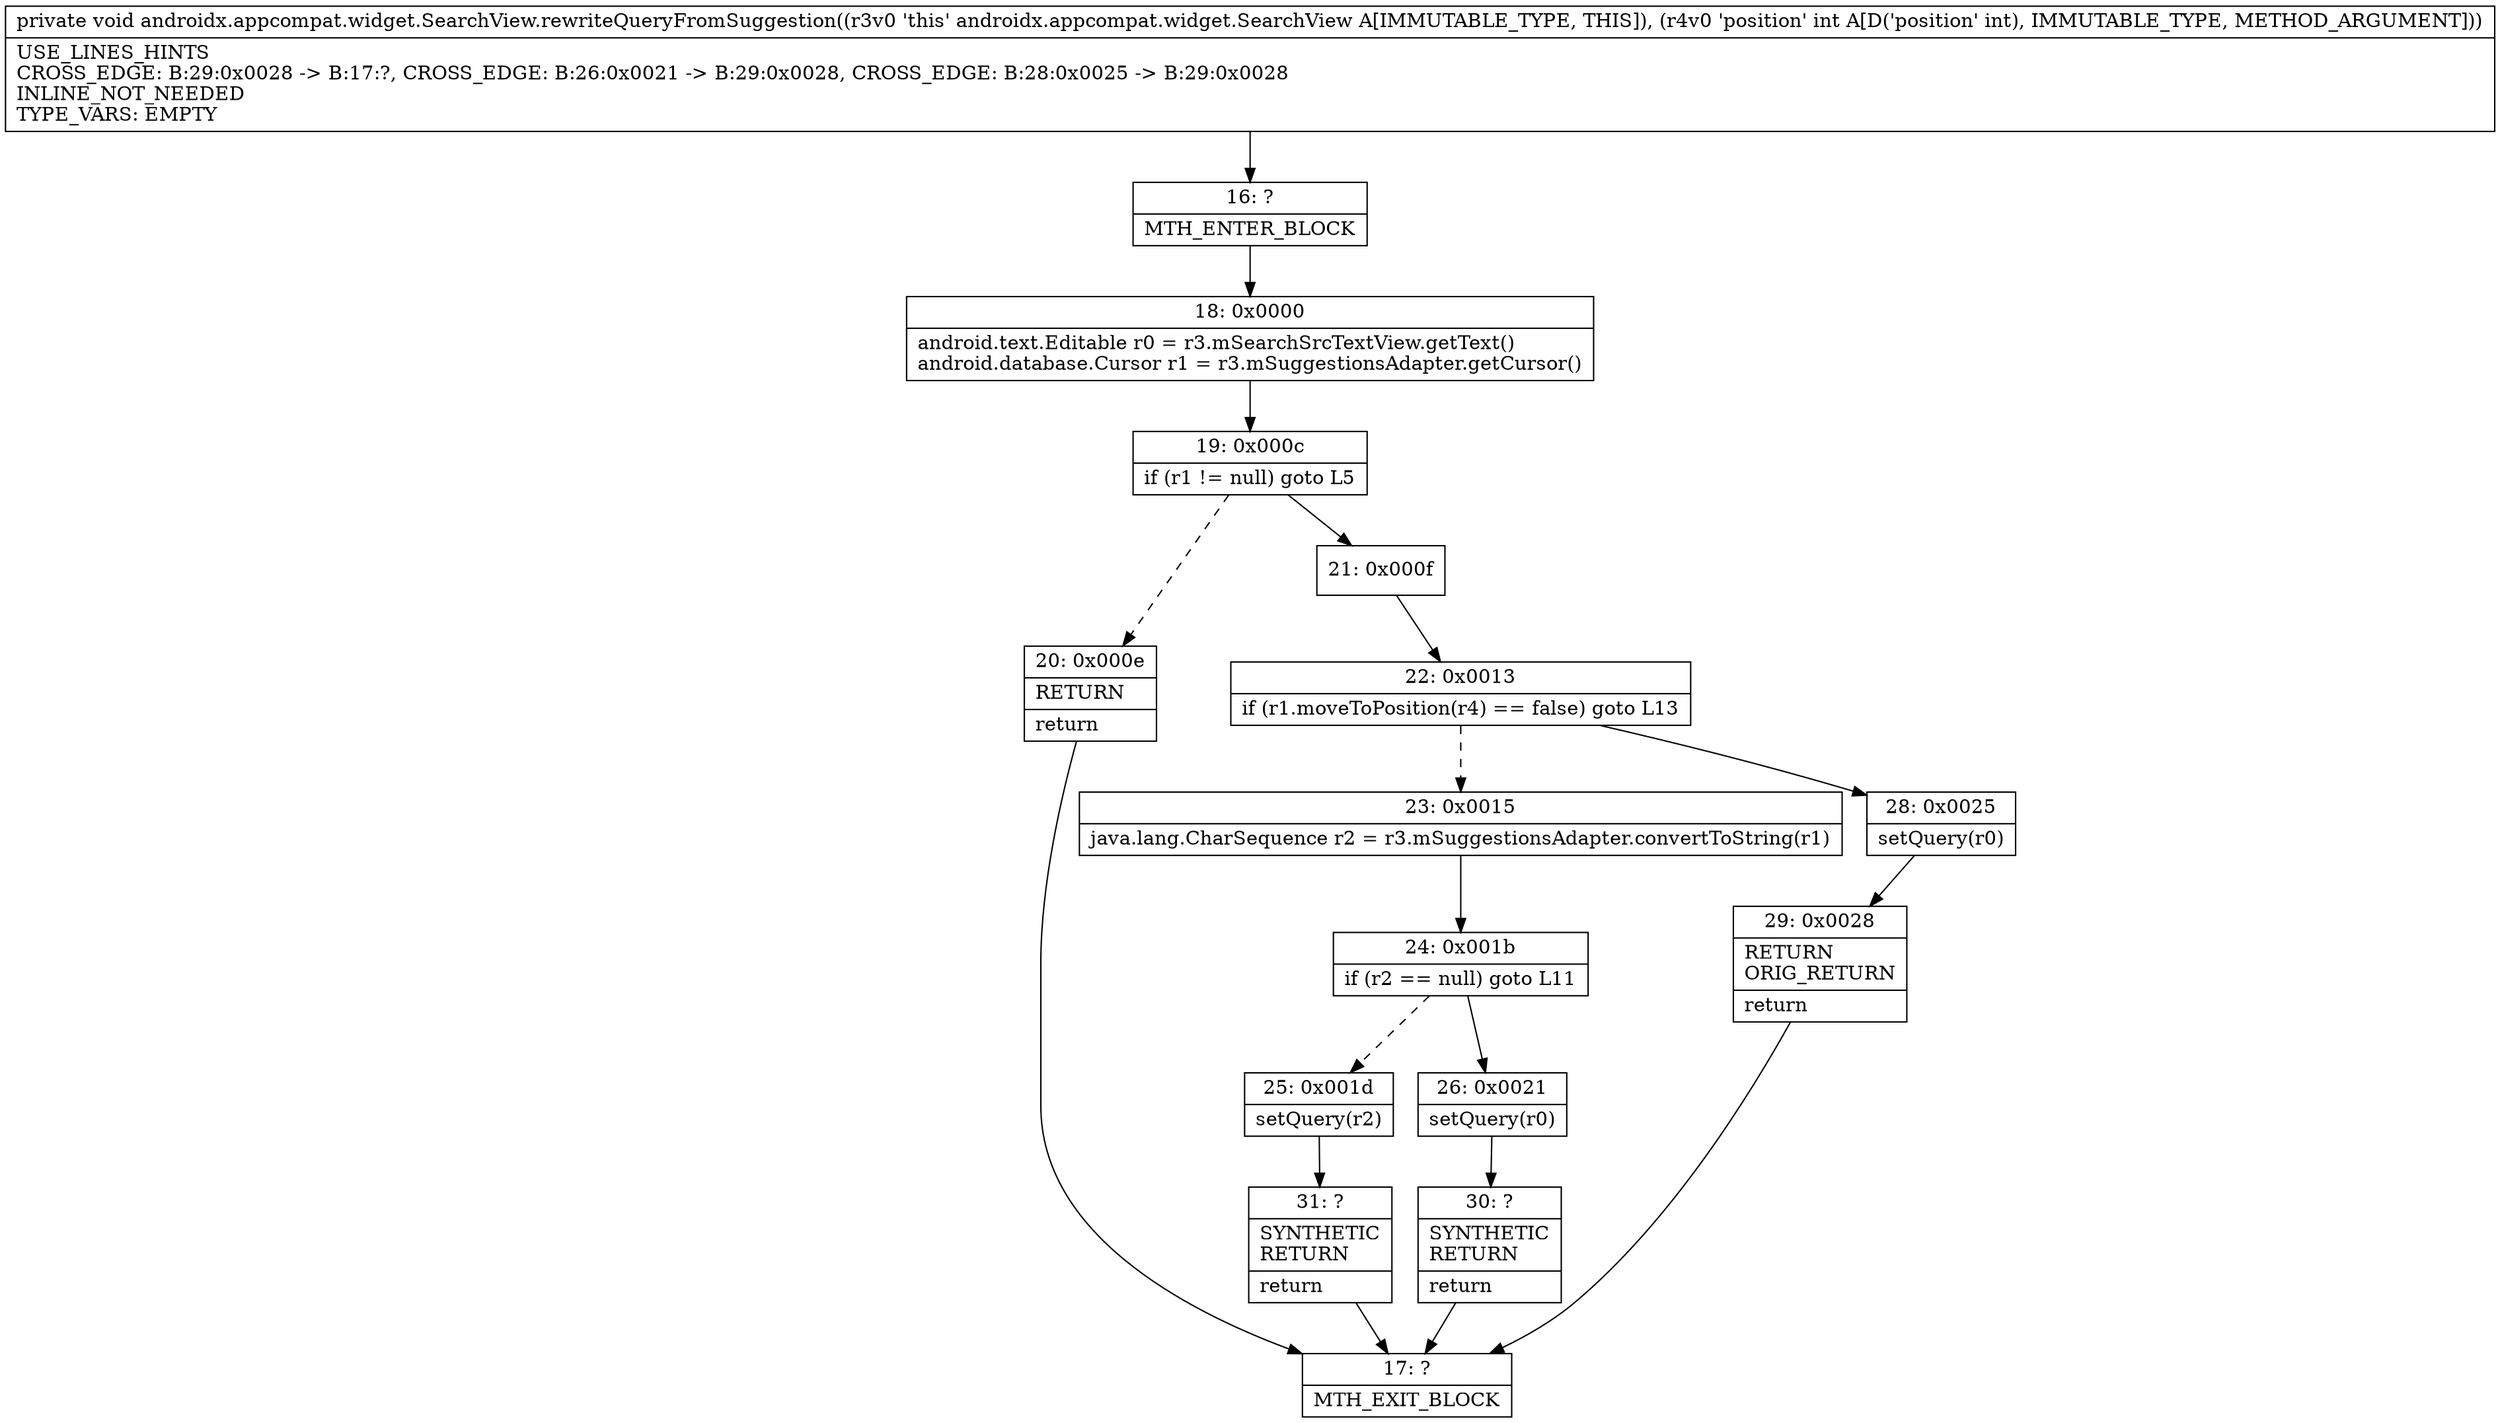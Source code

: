digraph "CFG forandroidx.appcompat.widget.SearchView.rewriteQueryFromSuggestion(I)V" {
Node_16 [shape=record,label="{16\:\ ?|MTH_ENTER_BLOCK\l}"];
Node_18 [shape=record,label="{18\:\ 0x0000|android.text.Editable r0 = r3.mSearchSrcTextView.getText()\landroid.database.Cursor r1 = r3.mSuggestionsAdapter.getCursor()\l}"];
Node_19 [shape=record,label="{19\:\ 0x000c|if (r1 != null) goto L5\l}"];
Node_20 [shape=record,label="{20\:\ 0x000e|RETURN\l|return\l}"];
Node_17 [shape=record,label="{17\:\ ?|MTH_EXIT_BLOCK\l}"];
Node_21 [shape=record,label="{21\:\ 0x000f}"];
Node_22 [shape=record,label="{22\:\ 0x0013|if (r1.moveToPosition(r4) == false) goto L13\l}"];
Node_23 [shape=record,label="{23\:\ 0x0015|java.lang.CharSequence r2 = r3.mSuggestionsAdapter.convertToString(r1)\l}"];
Node_24 [shape=record,label="{24\:\ 0x001b|if (r2 == null) goto L11\l}"];
Node_25 [shape=record,label="{25\:\ 0x001d|setQuery(r2)\l}"];
Node_31 [shape=record,label="{31\:\ ?|SYNTHETIC\lRETURN\l|return\l}"];
Node_26 [shape=record,label="{26\:\ 0x0021|setQuery(r0)\l}"];
Node_30 [shape=record,label="{30\:\ ?|SYNTHETIC\lRETURN\l|return\l}"];
Node_28 [shape=record,label="{28\:\ 0x0025|setQuery(r0)\l}"];
Node_29 [shape=record,label="{29\:\ 0x0028|RETURN\lORIG_RETURN\l|return\l}"];
MethodNode[shape=record,label="{private void androidx.appcompat.widget.SearchView.rewriteQueryFromSuggestion((r3v0 'this' androidx.appcompat.widget.SearchView A[IMMUTABLE_TYPE, THIS]), (r4v0 'position' int A[D('position' int), IMMUTABLE_TYPE, METHOD_ARGUMENT]))  | USE_LINES_HINTS\lCROSS_EDGE: B:29:0x0028 \-\> B:17:?, CROSS_EDGE: B:26:0x0021 \-\> B:29:0x0028, CROSS_EDGE: B:28:0x0025 \-\> B:29:0x0028\lINLINE_NOT_NEEDED\lTYPE_VARS: EMPTY\l}"];
MethodNode -> Node_16;Node_16 -> Node_18;
Node_18 -> Node_19;
Node_19 -> Node_20[style=dashed];
Node_19 -> Node_21;
Node_20 -> Node_17;
Node_21 -> Node_22;
Node_22 -> Node_23[style=dashed];
Node_22 -> Node_28;
Node_23 -> Node_24;
Node_24 -> Node_25[style=dashed];
Node_24 -> Node_26;
Node_25 -> Node_31;
Node_31 -> Node_17;
Node_26 -> Node_30;
Node_30 -> Node_17;
Node_28 -> Node_29;
Node_29 -> Node_17;
}

